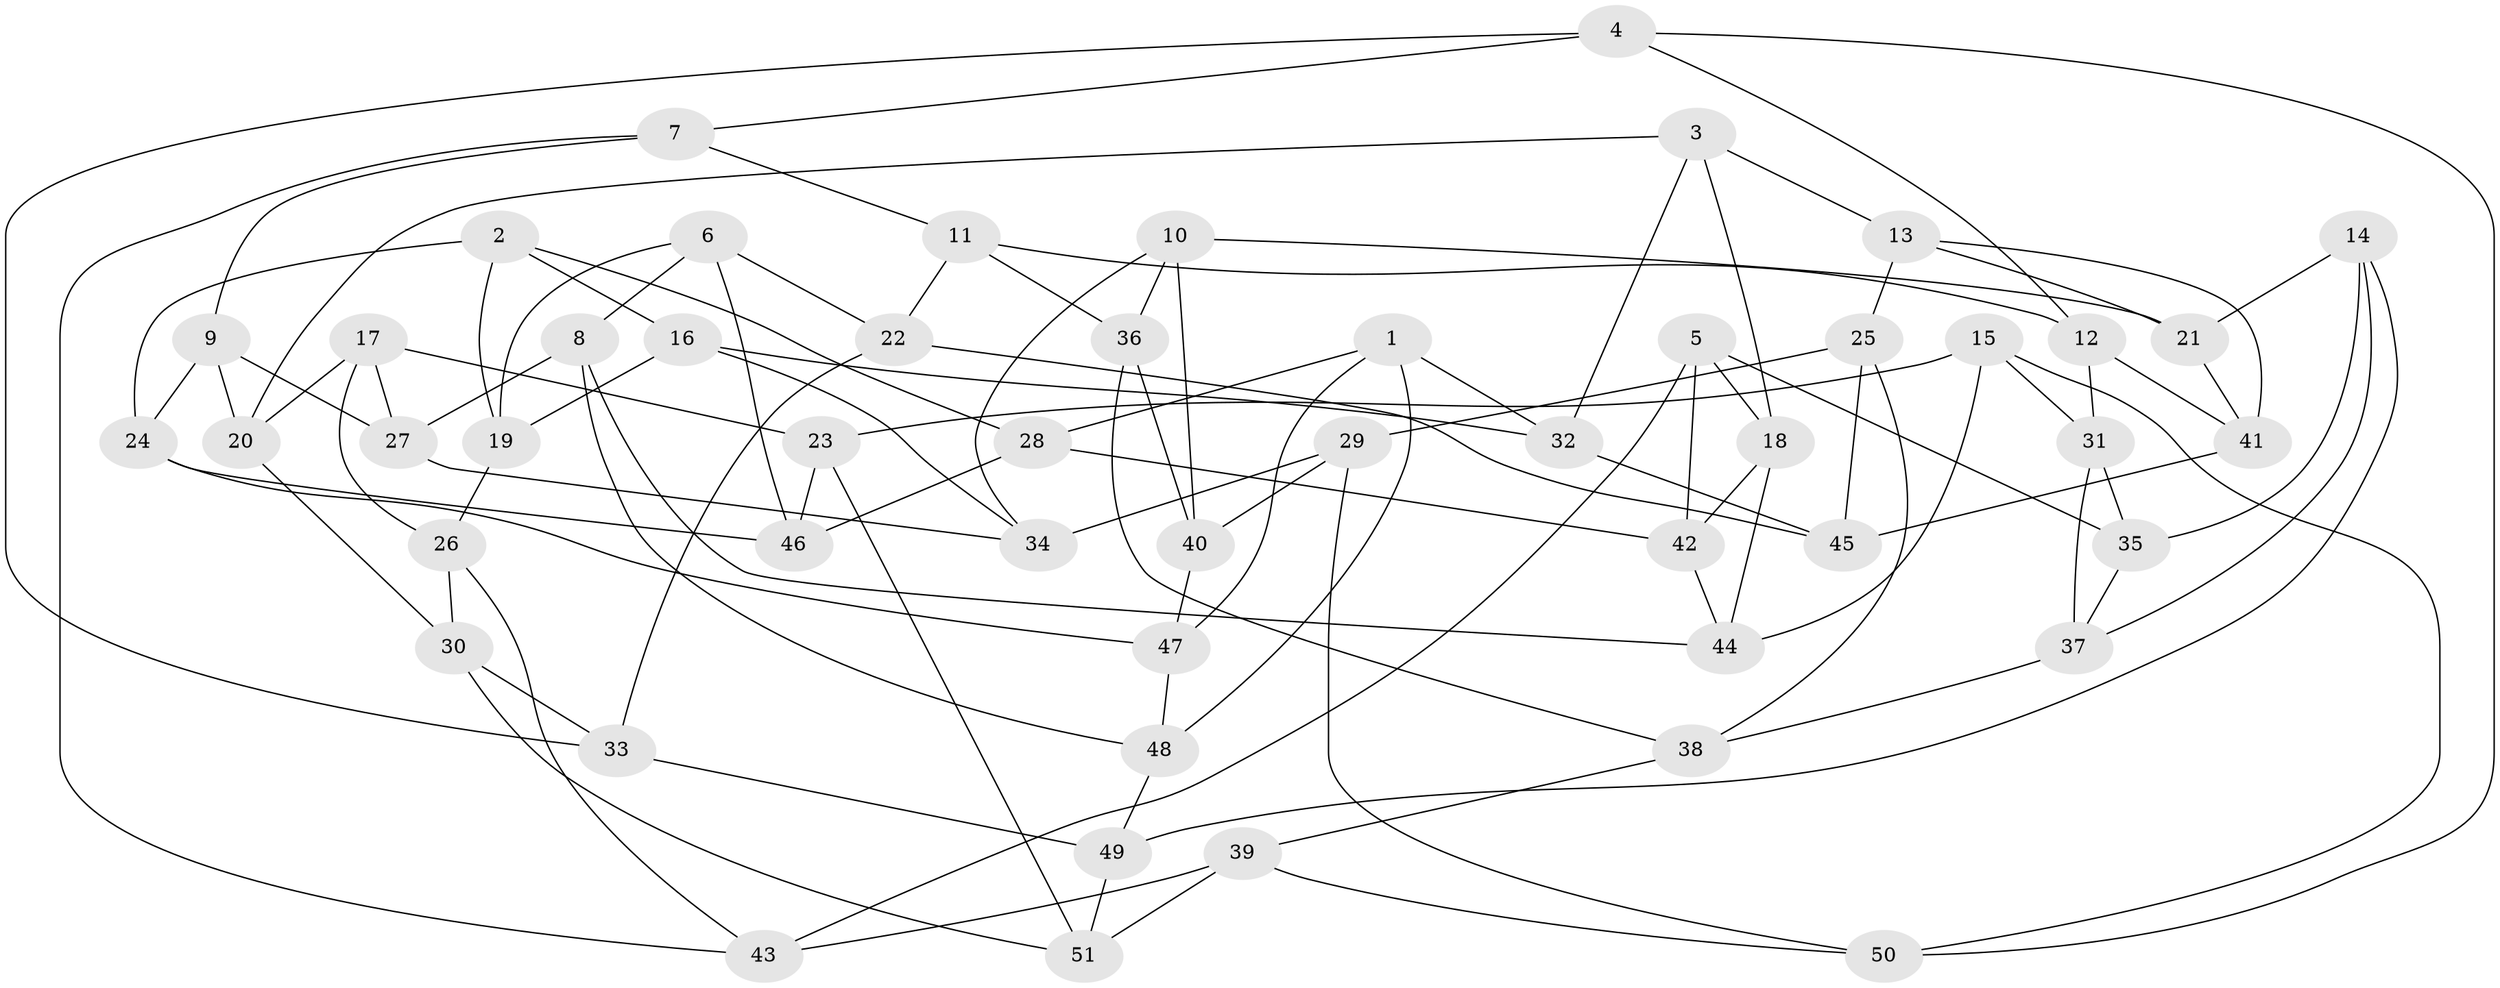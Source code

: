 // coarse degree distribution, {9: 0.125, 7: 0.25, 10: 0.0625, 6: 0.125, 4: 0.1875, 3: 0.1875, 5: 0.0625}
// Generated by graph-tools (version 1.1) at 2025/53/03/04/25 22:53:39]
// undirected, 51 vertices, 102 edges
graph export_dot {
  node [color=gray90,style=filled];
  1;
  2;
  3;
  4;
  5;
  6;
  7;
  8;
  9;
  10;
  11;
  12;
  13;
  14;
  15;
  16;
  17;
  18;
  19;
  20;
  21;
  22;
  23;
  24;
  25;
  26;
  27;
  28;
  29;
  30;
  31;
  32;
  33;
  34;
  35;
  36;
  37;
  38;
  39;
  40;
  41;
  42;
  43;
  44;
  45;
  46;
  47;
  48;
  49;
  50;
  51;
  1 -- 28;
  1 -- 32;
  1 -- 48;
  1 -- 47;
  2 -- 28;
  2 -- 16;
  2 -- 24;
  2 -- 19;
  3 -- 32;
  3 -- 20;
  3 -- 13;
  3 -- 18;
  4 -- 33;
  4 -- 12;
  4 -- 7;
  4 -- 50;
  5 -- 43;
  5 -- 35;
  5 -- 42;
  5 -- 18;
  6 -- 8;
  6 -- 19;
  6 -- 22;
  6 -- 46;
  7 -- 11;
  7 -- 43;
  7 -- 9;
  8 -- 27;
  8 -- 44;
  8 -- 48;
  9 -- 20;
  9 -- 27;
  9 -- 24;
  10 -- 36;
  10 -- 40;
  10 -- 21;
  10 -- 34;
  11 -- 36;
  11 -- 12;
  11 -- 22;
  12 -- 31;
  12 -- 41;
  13 -- 41;
  13 -- 21;
  13 -- 25;
  14 -- 37;
  14 -- 35;
  14 -- 49;
  14 -- 21;
  15 -- 44;
  15 -- 23;
  15 -- 50;
  15 -- 31;
  16 -- 34;
  16 -- 32;
  16 -- 19;
  17 -- 27;
  17 -- 26;
  17 -- 20;
  17 -- 23;
  18 -- 44;
  18 -- 42;
  19 -- 26;
  20 -- 30;
  21 -- 41;
  22 -- 33;
  22 -- 45;
  23 -- 51;
  23 -- 46;
  24 -- 46;
  24 -- 47;
  25 -- 38;
  25 -- 45;
  25 -- 29;
  26 -- 43;
  26 -- 30;
  27 -- 34;
  28 -- 46;
  28 -- 42;
  29 -- 40;
  29 -- 50;
  29 -- 34;
  30 -- 51;
  30 -- 33;
  31 -- 35;
  31 -- 37;
  32 -- 45;
  33 -- 49;
  35 -- 37;
  36 -- 40;
  36 -- 38;
  37 -- 38;
  38 -- 39;
  39 -- 43;
  39 -- 51;
  39 -- 50;
  40 -- 47;
  41 -- 45;
  42 -- 44;
  47 -- 48;
  48 -- 49;
  49 -- 51;
}
